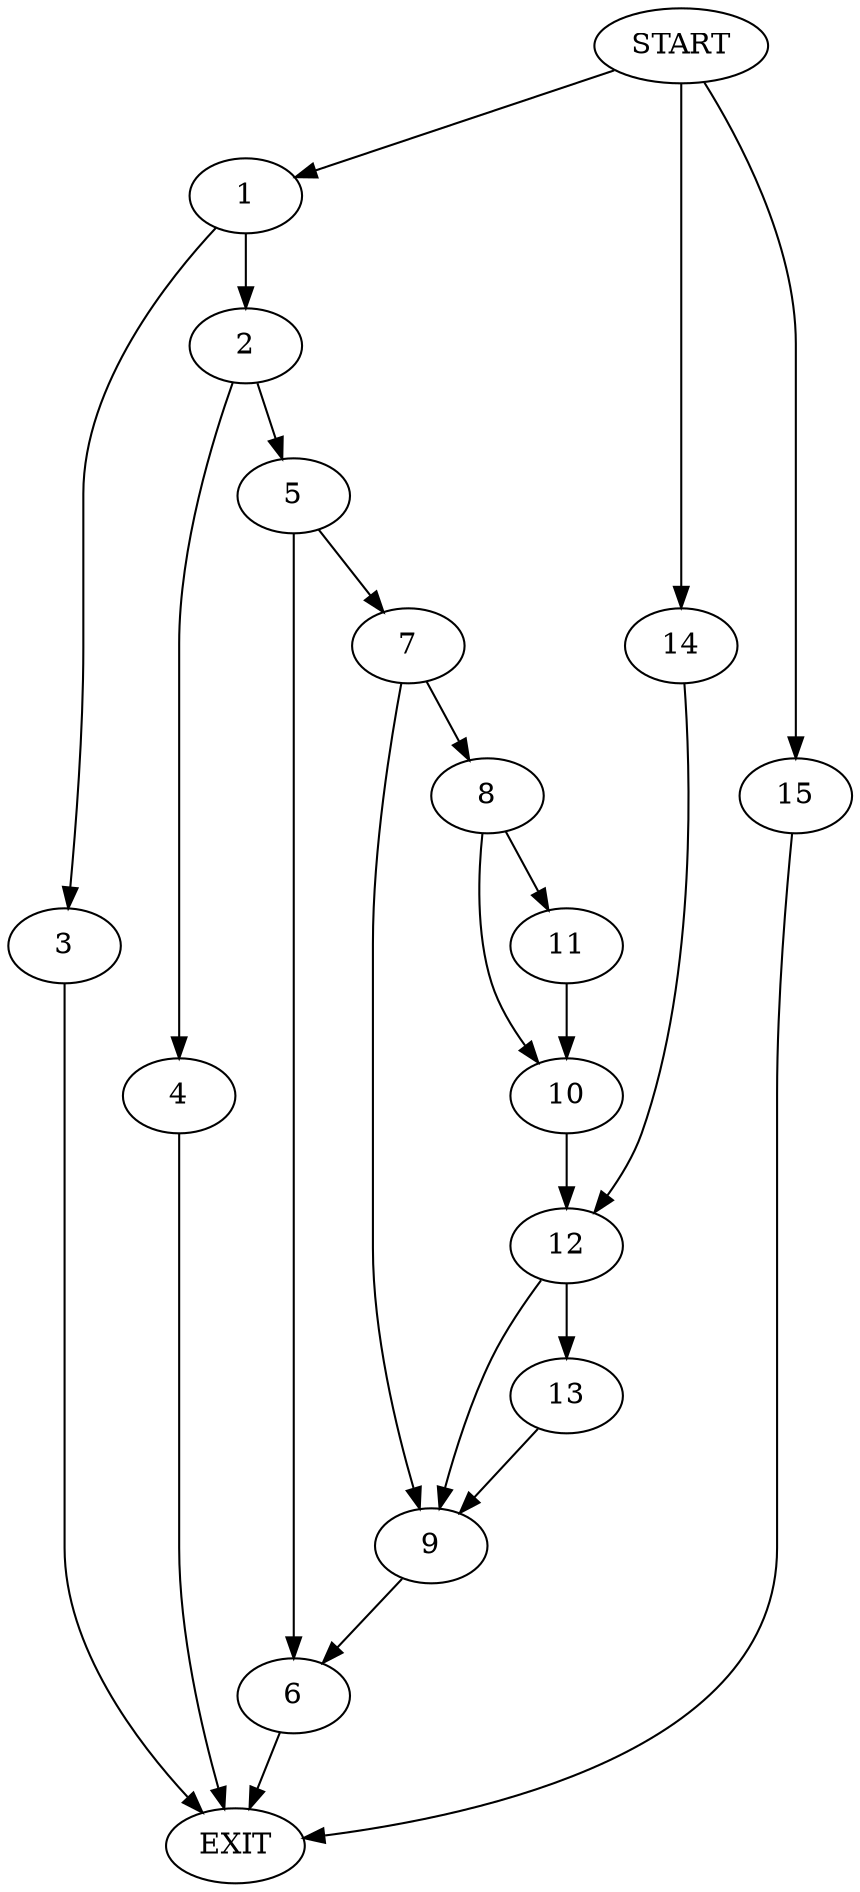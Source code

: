 digraph {
0 [label="START"]
16 [label="EXIT"]
0 -> 1
1 -> 2
1 -> 3
2 -> 4
2 -> 5
3 -> 16
4 -> 16
5 -> 6
5 -> 7
6 -> 16
7 -> 8
7 -> 9
9 -> 6
8 -> 10
8 -> 11
10 -> 12
11 -> 10
12 -> 9
12 -> 13
0 -> 14
14 -> 12
13 -> 9
0 -> 15
15 -> 16
}
